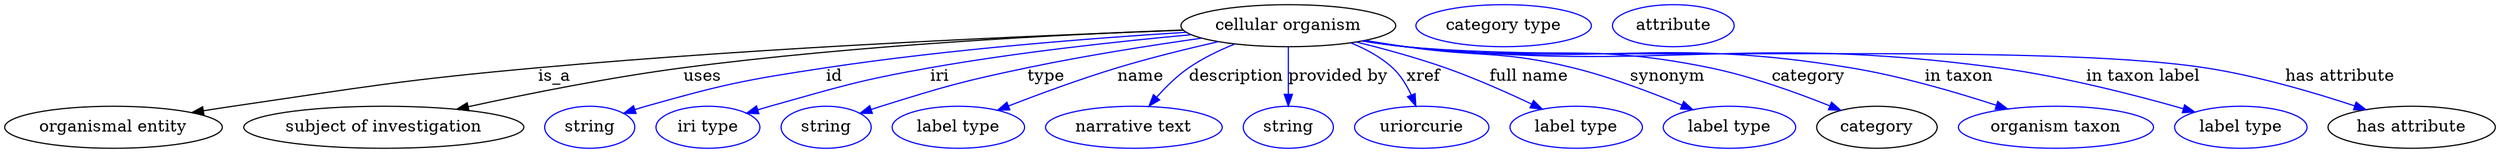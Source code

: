 digraph {
	graph [bb="0,0,2128.4,123"];
	node [label="\N"];
	"cellular organism"	[height=0.5,
		label="cellular organism",
		pos="1096.9,105",
		width=2.5456];
	"organismal entity"	[height=0.5,
		pos="92.942,18",
		width=2.5817];
	"cellular organism" -> "organismal entity"	[label=is_a,
		lp="470.94,61.5",
		pos="e,159.82,30.538 1007.2,101.09 883.31,96.625 652.83,86.67 456.94,69 340.05,58.456 311.07,52.984 194.94,36 186.77,34.805 178.24,33.49 \
169.75,32.138"];
	"subject of investigation"	[height=0.5,
		pos="323.94,18",
		width=3.3219];
	"cellular organism" -> "subject of investigation"	[label=uses,
		lp="597.44,61.5",
		pos="e,386.43,33.419 1007.1,101.3 903.91,97.404 729.63,88.429 580.94,69 518.19,60.8 447.69,46.732 396.42,35.603"];
	id	[color=blue,
		height=0.5,
		label=string,
		pos="499.94,18",
		width=1.0652];
	"cellular organism" -> id	[color=blue,
		label=id,
		lp="709.94,61.5",
		pos="e,528.94,29.954 1009.7,99.294 929.65,94.253 807.86,84.77 702.94,69 633.29,58.531 615.73,55.131 547.94,36 544.84,35.124 541.64,34.151 \
538.44,33.129",
		style=solid];
	iri	[color=blue,
		height=0.5,
		label="iri type",
		pos="600.94,18",
		width=1.2277];
	"cellular organism" -> iri	[color=blue,
		label=iri,
		lp="798.94,61.5",
		pos="e,634.25,29.87 1013.7,97.297 951.97,91.64 865.83,82.315 790.94,69 729.7,58.112 714.86,52.681 654.94,36 651.37,35.006 647.68,33.935 \
643.98,32.833",
		style=solid];
	type	[color=blue,
		height=0.5,
		label=string,
		pos="701.94,18",
		width=1.0652];
	"cellular organism" -> type	[color=blue,
		label=type,
		lp="889.94,61.5",
		pos="e,730.89,29.926 1023,94.337 979.44,88.157 923.32,79.365 873.94,69 817.71,57.197 803.79,53.122 748.94,36 746.19,35.139 743.35,34.215 \
740.51,33.259",
		style=solid];
	name	[color=blue,
		height=0.5,
		label="label type",
		pos="814.94,18",
		width=1.5707];
	"cellular organism" -> name	[color=blue,
		label=name,
		lp="970.94,61.5",
		pos="e,848.38,32.541 1037.2,91.342 1010.6,85.279 979.01,77.492 950.94,69 919.31,59.43 884.33,46.515 857.77,36.209",
		style=solid];
	description	[color=blue,
		height=0.5,
		label="narrative text",
		pos="964.94,18",
		width=2.0943];
	"cellular organism" -> description	[color=blue,
		label=description,
		lp="1052.4,61.5",
		pos="e,977.83,36.071 1051,89.218 1037.8,83.897 1023.8,77.151 1011.9,69 1001.9,62.064 992.33,52.657 984.51,43.873",
		style=solid];
	"provided by"	[color=blue,
		height=0.5,
		label=string,
		pos="1096.9,18",
		width=1.0652];
	"cellular organism" -> "provided by"	[color=blue,
		label="provided by",
		lp="1139.4,61.5",
		pos="e,1096.9,36.175 1096.9,86.799 1096.9,75.163 1096.9,59.548 1096.9,46.237",
		style=solid];
	xref	[color=blue,
		height=0.5,
		label=uriorcurie,
		pos="1210.9,18",
		width=1.5887];
	"cellular organism" -> xref	[color=blue,
		label=xref,
		lp="1212.4,61.5",
		pos="e,1205.9,36.263 1150.5,90.208 1163.2,85.083 1175.9,78.189 1185.9,69 1192.8,62.691 1198.1,54.052 1201.9,45.729",
		style=solid];
	"full name"	[color=blue,
		height=0.5,
		label="label type",
		pos="1342.9,18",
		width=1.5707];
	"cellular organism" -> "full name"	[color=blue,
		label="full name",
		lp="1302.4,61.5",
		pos="e,1314,33.503 1154.9,91.058 1178.8,85.177 1206.4,77.603 1230.9,69 1256.1,60.151 1283.5,47.969 1304.9,37.845",
		style=solid];
	synonym	[color=blue,
		height=0.5,
		label="label type",
		pos="1473.9,18",
		width=1.5707];
	"cellular organism" -> synonym	[color=blue,
		label=synonym,
		lp="1420.9,61.5",
		pos="e,1442.6,33.043 1162.8,92.394 1174.2,90.506 1185.9,88.636 1196.9,87 1260.3,77.63 1277.7,84.3 1339.9,69 1372.2,61.077 1407.2,47.807 \
1433.4,36.928",
		style=solid];
	category	[height=0.5,
		pos="1599.9,18",
		width=1.4263];
	"cellular organism" -> category	[color=blue,
		label=category,
		lp="1541.4,61.5",
		pos="e,1569.1,32.489 1161.1,92.126 1173,90.201 1185.3,88.387 1196.9,87 1312,73.277 1343.5,92.323 1456.9,69 1492.5,61.681 1531.4,47.692 \
1559.6,36.368",
		style=solid];
	"in taxon"	[color=blue,
		height=0.5,
		label="organism taxon",
		pos="1752.9,18",
		width=2.3109];
	"cellular organism" -> "in taxon"	[color=blue,
		label="in taxon",
		lp="1669.9,61.5",
		pos="e,1711.6,33.664 1160.5,92.004 1172.6,90.066 1185.1,88.28 1196.9,87 1365,68.798 1410.1,96.282 1576.9,69 1619.7,62.003 1666.9,48.248 \
1701.7,36.934",
		style=solid];
	"in taxon label"	[color=blue,
		height=0.5,
		label="label type",
		pos="1910.9,18",
		width=1.5707];
	"cellular organism" -> "in taxon label"	[color=blue,
		label="in taxon label",
		lp="1827.4,61.5",
		pos="e,1871.5,31.071 1160.2,91.933 1172.4,89.99 1185,88.219 1196.9,87 1420.8,64.092 1479.9,98.607 1702.9,69 1758.2,61.672 1820.1,45.769 \
1861.9,33.854",
		style=solid];
	"has attribute"	[height=0.5,
		pos="2056.9,18",
		width=1.9859];
	"cellular organism" -> "has attribute"	[color=blue,
		label="has attribute",
		lp="1995.9,61.5",
		pos="e,2017.8,33.086 1160,91.887 1172.2,89.935 1184.9,88.173 1196.9,87 1348.1,72.24 1729.8,91.814 1879.9,69 1924.2,62.268 1973.1,47.896 \
2008.3,36.28",
		style=solid];
	"named thing_category"	[color=blue,
		height=0.5,
		label="category type",
		pos="1280.9,105",
		width=2.0762];
	"organismal entity_has attribute"	[color=blue,
		height=0.5,
		label=attribute,
		pos="1425.9,105",
		width=1.4443];
}
